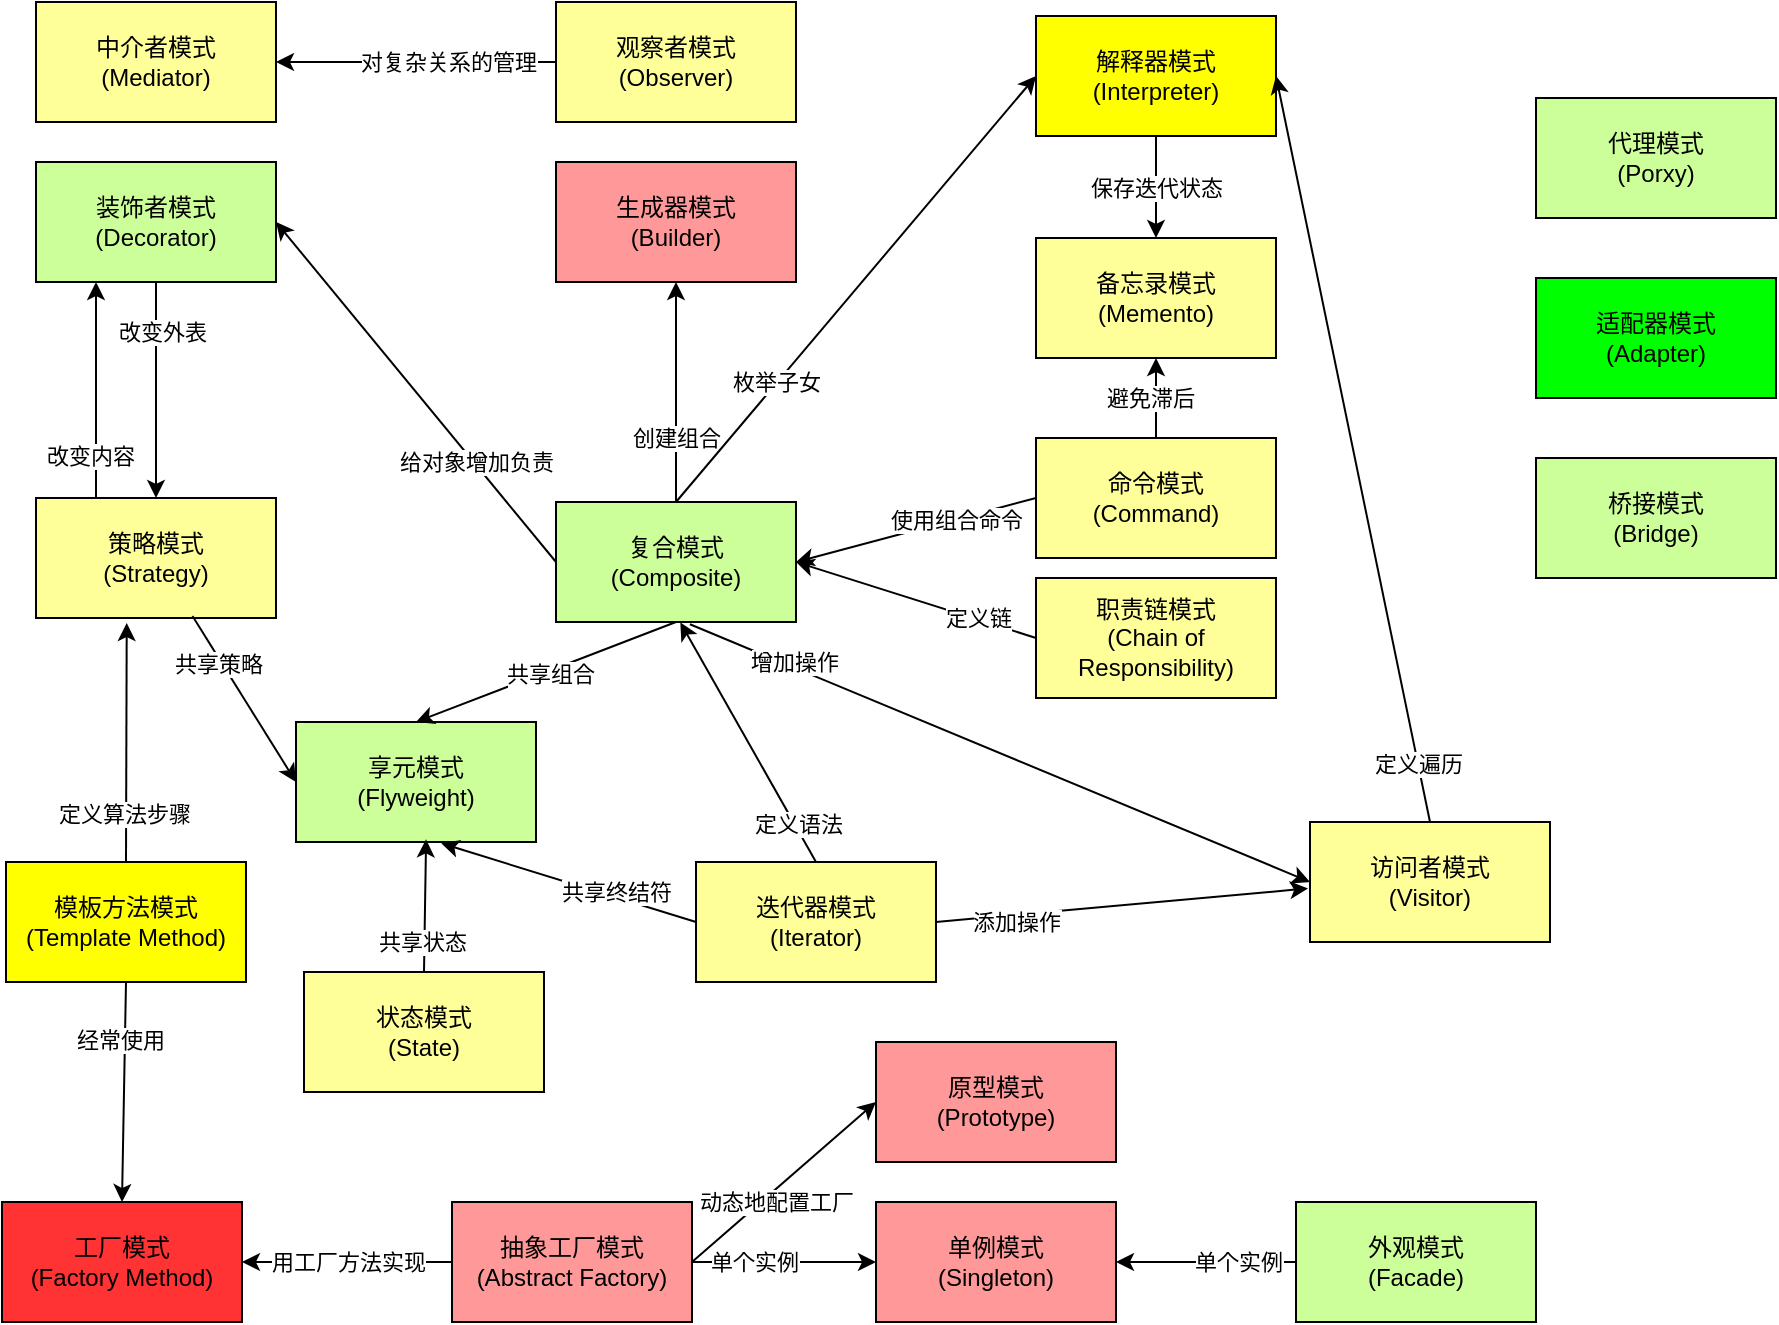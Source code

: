 <mxfile version="25.0.3" pages="2">
  <diagram name="第 1 页" id="Ho0vgd_c31An1L-lf6Qb">
    <mxGraphModel dx="1434" dy="746" grid="1" gridSize="10" guides="1" tooltips="1" connect="1" arrows="1" fold="1" page="1" pageScale="1" pageWidth="1169" pageHeight="827" math="0" shadow="0">
      <root>
        <mxCell id="0" />
        <mxCell id="1" parent="0" />
        <mxCell id="WCWOjx-EPAUKfSYl9QfT-1" value="工厂模式&lt;div&gt;(Factory Method)&lt;/div&gt;" style="rounded=0;whiteSpace=wrap;html=1;fillColor=#FF3333;" vertex="1" parent="1">
          <mxGeometry x="53" y="640" width="120" height="60" as="geometry" />
        </mxCell>
        <mxCell id="WCWOjx-EPAUKfSYl9QfT-2" value="抽象工厂模式(Abstract Factory)" style="rounded=0;whiteSpace=wrap;html=1;fillColor=#FF9999;" vertex="1" parent="1">
          <mxGeometry x="278" y="640" width="120" height="60" as="geometry" />
        </mxCell>
        <mxCell id="WCWOjx-EPAUKfSYl9QfT-3" value="生成器模式&lt;div&gt;(Builder)&lt;/div&gt;" style="rounded=0;whiteSpace=wrap;html=1;fillColor=#FF9999;gradientColor=none;" vertex="1" parent="1">
          <mxGeometry x="330" y="120" width="120" height="60" as="geometry" />
        </mxCell>
        <mxCell id="WCWOjx-EPAUKfSYl9QfT-4" value="原型模式&lt;div&gt;(Prototype)&lt;/div&gt;" style="rounded=0;whiteSpace=wrap;html=1;fillColor=#FF9999;" vertex="1" parent="1">
          <mxGeometry x="490" y="560" width="120" height="60" as="geometry" />
        </mxCell>
        <mxCell id="WCWOjx-EPAUKfSYl9QfT-5" value="单例模式&lt;div&gt;(Singleton)&lt;/div&gt;" style="rounded=0;whiteSpace=wrap;html=1;fillColor=#FF9999;" vertex="1" parent="1">
          <mxGeometry x="490" y="640" width="120" height="60" as="geometry" />
        </mxCell>
        <mxCell id="WCWOjx-EPAUKfSYl9QfT-6" value="适配器模式&lt;div&gt;(Adapter)&lt;/div&gt;" style="rounded=0;whiteSpace=wrap;html=1;fillColor=#00FF00;" vertex="1" parent="1">
          <mxGeometry x="820" y="178" width="120" height="60" as="geometry" />
        </mxCell>
        <mxCell id="WCWOjx-EPAUKfSYl9QfT-7" value="桥接模式&lt;div&gt;(Bridge)&lt;/div&gt;" style="rounded=0;whiteSpace=wrap;html=1;fillColor=#CCFF99;" vertex="1" parent="1">
          <mxGeometry x="820" y="268" width="120" height="60" as="geometry" />
        </mxCell>
        <mxCell id="WCWOjx-EPAUKfSYl9QfT-8" value="复合模式&lt;div&gt;(Composite)&lt;/div&gt;" style="rounded=0;whiteSpace=wrap;html=1;fillColor=#CCFF99;" vertex="1" parent="1">
          <mxGeometry x="330" y="290" width="120" height="60" as="geometry" />
        </mxCell>
        <mxCell id="WCWOjx-EPAUKfSYl9QfT-9" value="装饰者模式&lt;div&gt;(Decorator)&lt;/div&gt;" style="rounded=0;whiteSpace=wrap;html=1;fillColor=#CCFF99;" vertex="1" parent="1">
          <mxGeometry x="70" y="120" width="120" height="60" as="geometry" />
        </mxCell>
        <mxCell id="WCWOjx-EPAUKfSYl9QfT-10" value="外观模式&lt;div&gt;(Facade)&lt;/div&gt;" style="rounded=0;whiteSpace=wrap;html=1;fillColor=#CCFF99;" vertex="1" parent="1">
          <mxGeometry x="700" y="640" width="120" height="60" as="geometry" />
        </mxCell>
        <mxCell id="WCWOjx-EPAUKfSYl9QfT-11" value="享元模式&lt;div&gt;(Flyweight)&lt;/div&gt;" style="rounded=0;whiteSpace=wrap;html=1;fillColor=#CCFF99;" vertex="1" parent="1">
          <mxGeometry x="200" y="400" width="120" height="60" as="geometry" />
        </mxCell>
        <mxCell id="WCWOjx-EPAUKfSYl9QfT-12" value="代理模式&lt;div&gt;(Porxy)&lt;/div&gt;" style="rounded=0;whiteSpace=wrap;html=1;fillColor=#CCFF99;" vertex="1" parent="1">
          <mxGeometry x="820" y="88" width="120" height="60" as="geometry" />
        </mxCell>
        <mxCell id="WCWOjx-EPAUKfSYl9QfT-13" value="解释器模式(Interpreter)" style="rounded=0;whiteSpace=wrap;html=1;fillColor=#FFFF00;" vertex="1" parent="1">
          <mxGeometry x="570" y="47" width="120" height="60" as="geometry" />
        </mxCell>
        <mxCell id="WCWOjx-EPAUKfSYl9QfT-14" value="模板方法模式(Template Method)" style="rounded=0;whiteSpace=wrap;html=1;fillColor=#FFFF00;" vertex="1" parent="1">
          <mxGeometry x="55" y="470" width="120" height="60" as="geometry" />
        </mxCell>
        <mxCell id="WCWOjx-EPAUKfSYl9QfT-15" value="职责链模式&lt;div&gt;(Chain of Responsibility)&lt;/div&gt;" style="rounded=0;whiteSpace=wrap;html=1;fillColor=#FFFF99;" vertex="1" parent="1">
          <mxGeometry x="570" y="328" width="120" height="60" as="geometry" />
        </mxCell>
        <mxCell id="WCWOjx-EPAUKfSYl9QfT-16" value="命令模式&lt;div&gt;(Command)&lt;/div&gt;" style="rounded=0;whiteSpace=wrap;html=1;fillColor=#FFFF99;" vertex="1" parent="1">
          <mxGeometry x="570" y="258" width="120" height="60" as="geometry" />
        </mxCell>
        <mxCell id="WCWOjx-EPAUKfSYl9QfT-17" value="迭代器模式&lt;div&gt;(Iterator)&lt;/div&gt;" style="rounded=0;whiteSpace=wrap;html=1;fillColor=#FFFF99;" vertex="1" parent="1">
          <mxGeometry x="400" y="470" width="120" height="60" as="geometry" />
        </mxCell>
        <mxCell id="WCWOjx-EPAUKfSYl9QfT-18" value="中介者模式&lt;div&gt;(Mediator)&lt;/div&gt;" style="rounded=0;whiteSpace=wrap;html=1;fillColor=#FFFF99;" vertex="1" parent="1">
          <mxGeometry x="70" y="40" width="120" height="60" as="geometry" />
        </mxCell>
        <mxCell id="WCWOjx-EPAUKfSYl9QfT-19" value="备忘录模式&lt;div&gt;(Memento)&lt;/div&gt;" style="rounded=0;whiteSpace=wrap;html=1;fillColor=#FFFF99;" vertex="1" parent="1">
          <mxGeometry x="570" y="158" width="120" height="60" as="geometry" />
        </mxCell>
        <mxCell id="WCWOjx-EPAUKfSYl9QfT-20" value="观察者模式&lt;div&gt;(Observer)&lt;/div&gt;" style="rounded=0;whiteSpace=wrap;html=1;fillColor=#FFFF99;" vertex="1" parent="1">
          <mxGeometry x="330" y="40" width="120" height="60" as="geometry" />
        </mxCell>
        <mxCell id="WCWOjx-EPAUKfSYl9QfT-21" value="状态模式&lt;div&gt;(State)&lt;/div&gt;" style="rounded=0;whiteSpace=wrap;html=1;fillColor=#FFFF99;" vertex="1" parent="1">
          <mxGeometry x="204" y="525" width="120" height="60" as="geometry" />
        </mxCell>
        <mxCell id="WCWOjx-EPAUKfSYl9QfT-22" value="策略模式&lt;div&gt;(Strategy)&lt;/div&gt;" style="rounded=0;whiteSpace=wrap;html=1;fillColor=#FFFF99;" vertex="1" parent="1">
          <mxGeometry x="70" y="288" width="120" height="60" as="geometry" />
        </mxCell>
        <mxCell id="WCWOjx-EPAUKfSYl9QfT-23" value="访问者模式&lt;div&gt;(Visitor)&lt;/div&gt;" style="rounded=0;whiteSpace=wrap;html=1;fillColor=#FFFF99;" vertex="1" parent="1">
          <mxGeometry x="707" y="450" width="120" height="60" as="geometry" />
        </mxCell>
        <mxCell id="WCWOjx-EPAUKfSYl9QfT-24" value="" style="endArrow=classic;html=1;rounded=0;entryX=0.5;entryY=1;entryDx=0;entryDy=0;exitX=0.5;exitY=0;exitDx=0;exitDy=0;" edge="1" parent="1" source="WCWOjx-EPAUKfSYl9QfT-8" target="WCWOjx-EPAUKfSYl9QfT-3">
          <mxGeometry width="50" height="50" relative="1" as="geometry">
            <mxPoint x="460" y="140" as="sourcePoint" />
            <mxPoint x="510" y="90" as="targetPoint" />
          </mxGeometry>
        </mxCell>
        <mxCell id="WCWOjx-EPAUKfSYl9QfT-25" value="创建组合" style="edgeLabel;html=1;align=center;verticalAlign=middle;resizable=0;points=[];" vertex="1" connectable="0" parent="WCWOjx-EPAUKfSYl9QfT-24">
          <mxGeometry x="0.006" y="1" relative="1" as="geometry">
            <mxPoint x="1" y="23" as="offset" />
          </mxGeometry>
        </mxCell>
        <mxCell id="WCWOjx-EPAUKfSYl9QfT-26" value="" style="endArrow=classic;html=1;rounded=0;entryX=0;entryY=0.5;entryDx=0;entryDy=0;exitX=0.5;exitY=0;exitDx=0;exitDy=0;exitPerimeter=0;" edge="1" parent="1" source="WCWOjx-EPAUKfSYl9QfT-8" target="WCWOjx-EPAUKfSYl9QfT-13">
          <mxGeometry width="50" height="50" relative="1" as="geometry">
            <mxPoint x="390" y="250" as="sourcePoint" />
            <mxPoint x="440" y="200" as="targetPoint" />
          </mxGeometry>
        </mxCell>
        <mxCell id="WCWOjx-EPAUKfSYl9QfT-27" value="枚举子女" style="edgeLabel;html=1;align=center;verticalAlign=middle;resizable=0;points=[];" vertex="1" connectable="0" parent="WCWOjx-EPAUKfSYl9QfT-26">
          <mxGeometry x="-0.05" y="-2" relative="1" as="geometry">
            <mxPoint x="-37" y="40" as="offset" />
          </mxGeometry>
        </mxCell>
        <mxCell id="WCWOjx-EPAUKfSYl9QfT-28" value="" style="endArrow=classic;html=1;rounded=0;exitX=0.5;exitY=1;exitDx=0;exitDy=0;" edge="1" parent="1" source="WCWOjx-EPAUKfSYl9QfT-13" target="WCWOjx-EPAUKfSYl9QfT-19">
          <mxGeometry width="50" height="50" relative="1" as="geometry">
            <mxPoint x="390" y="105" as="sourcePoint" />
            <mxPoint x="440" y="55" as="targetPoint" />
          </mxGeometry>
        </mxCell>
        <mxCell id="WCWOjx-EPAUKfSYl9QfT-29" value="保存迭代状态" style="edgeLabel;html=1;align=center;verticalAlign=middle;resizable=0;points=[];" vertex="1" connectable="0" parent="WCWOjx-EPAUKfSYl9QfT-28">
          <mxGeometry x="-0.04" y="1" relative="1" as="geometry">
            <mxPoint x="-1" y="1" as="offset" />
          </mxGeometry>
        </mxCell>
        <mxCell id="WCWOjx-EPAUKfSYl9QfT-30" value="" style="endArrow=classic;html=1;rounded=0;entryX=1;entryY=0.5;entryDx=0;entryDy=0;exitX=0;exitY=0.5;exitDx=0;exitDy=0;" edge="1" parent="1" source="WCWOjx-EPAUKfSYl9QfT-8" target="WCWOjx-EPAUKfSYl9QfT-9">
          <mxGeometry width="50" height="50" relative="1" as="geometry">
            <mxPoint x="210" y="330" as="sourcePoint" />
            <mxPoint x="260" y="280" as="targetPoint" />
          </mxGeometry>
        </mxCell>
        <mxCell id="WCWOjx-EPAUKfSYl9QfT-31" value="给对象增加负责" style="edgeLabel;html=1;align=center;verticalAlign=middle;resizable=0;points=[];" vertex="1" connectable="0" parent="WCWOjx-EPAUKfSYl9QfT-30">
          <mxGeometry x="0.208" y="-1" relative="1" as="geometry">
            <mxPoint x="44" y="53" as="offset" />
          </mxGeometry>
        </mxCell>
        <mxCell id="WCWOjx-EPAUKfSYl9QfT-32" value="" style="endArrow=classic;html=1;rounded=0;entryX=1;entryY=0.5;entryDx=0;entryDy=0;exitX=0;exitY=0.5;exitDx=0;exitDy=0;" edge="1" parent="1" source="WCWOjx-EPAUKfSYl9QfT-16" target="WCWOjx-EPAUKfSYl9QfT-8">
          <mxGeometry width="50" height="50" relative="1" as="geometry">
            <mxPoint x="490" y="210" as="sourcePoint" />
            <mxPoint x="540" y="160" as="targetPoint" />
          </mxGeometry>
        </mxCell>
        <mxCell id="WCWOjx-EPAUKfSYl9QfT-33" value="使用组合命令" style="edgeLabel;html=1;align=center;verticalAlign=middle;resizable=0;points=[];" vertex="1" connectable="0" parent="WCWOjx-EPAUKfSYl9QfT-32">
          <mxGeometry x="0.092" y="1" relative="1" as="geometry">
            <mxPoint x="25" y="-8" as="offset" />
          </mxGeometry>
        </mxCell>
        <mxCell id="WCWOjx-EPAUKfSYl9QfT-34" value="" style="endArrow=classic;html=1;rounded=0;entryX=0.5;entryY=1;entryDx=0;entryDy=0;exitX=0.5;exitY=0;exitDx=0;exitDy=0;" edge="1" parent="1" source="WCWOjx-EPAUKfSYl9QfT-16" target="WCWOjx-EPAUKfSYl9QfT-19">
          <mxGeometry width="50" height="50" relative="1" as="geometry">
            <mxPoint x="660" y="178" as="sourcePoint" />
            <mxPoint x="710" y="128" as="targetPoint" />
          </mxGeometry>
        </mxCell>
        <mxCell id="WCWOjx-EPAUKfSYl9QfT-35" value="避免滞后" style="edgeLabel;html=1;align=center;verticalAlign=middle;resizable=0;points=[];" vertex="1" connectable="0" parent="WCWOjx-EPAUKfSYl9QfT-34">
          <mxGeometry x="-0.006" y="3" relative="1" as="geometry">
            <mxPoint as="offset" />
          </mxGeometry>
        </mxCell>
        <mxCell id="WCWOjx-EPAUKfSYl9QfT-36" value="" style="endArrow=classic;html=1;rounded=0;exitX=0;exitY=0.5;exitDx=0;exitDy=0;entryX=1;entryY=0.5;entryDx=0;entryDy=0;" edge="1" parent="1" source="WCWOjx-EPAUKfSYl9QfT-15" target="WCWOjx-EPAUKfSYl9QfT-8">
          <mxGeometry width="50" height="50" relative="1" as="geometry">
            <mxPoint x="470" y="150" as="sourcePoint" />
            <mxPoint x="520" y="100" as="targetPoint" />
          </mxGeometry>
        </mxCell>
        <mxCell id="WCWOjx-EPAUKfSYl9QfT-37" value="定义链" style="edgeLabel;html=1;align=center;verticalAlign=middle;resizable=0;points=[];" vertex="1" connectable="0" parent="WCWOjx-EPAUKfSYl9QfT-36">
          <mxGeometry x="0.017" y="-1" relative="1" as="geometry">
            <mxPoint x="31" y="10" as="offset" />
          </mxGeometry>
        </mxCell>
        <mxCell id="WCWOjx-EPAUKfSYl9QfT-38" value="" style="endArrow=classic;html=1;rounded=0;exitX=0.558;exitY=1.019;exitDx=0;exitDy=0;entryX=0;entryY=0.5;entryDx=0;entryDy=0;exitPerimeter=0;" edge="1" parent="1" source="WCWOjx-EPAUKfSYl9QfT-8" target="WCWOjx-EPAUKfSYl9QfT-23">
          <mxGeometry width="50" height="50" relative="1" as="geometry">
            <mxPoint x="480" y="160" as="sourcePoint" />
            <mxPoint x="530" y="110" as="targetPoint" />
          </mxGeometry>
        </mxCell>
        <mxCell id="WCWOjx-EPAUKfSYl9QfT-39" value="增加操作" style="edgeLabel;html=1;align=center;verticalAlign=middle;resizable=0;points=[];" vertex="1" connectable="0" parent="WCWOjx-EPAUKfSYl9QfT-38">
          <mxGeometry x="0.028" relative="1" as="geometry">
            <mxPoint x="-107" y="-48" as="offset" />
          </mxGeometry>
        </mxCell>
        <mxCell id="WCWOjx-EPAUKfSYl9QfT-40" value="" style="endArrow=classic;html=1;rounded=0;exitX=0.5;exitY=0;exitDx=0;exitDy=0;entryX=0.518;entryY=1.003;entryDx=0;entryDy=0;entryPerimeter=0;" edge="1" parent="1" source="WCWOjx-EPAUKfSYl9QfT-17" target="WCWOjx-EPAUKfSYl9QfT-8">
          <mxGeometry width="50" height="50" relative="1" as="geometry">
            <mxPoint x="490" y="170" as="sourcePoint" />
            <mxPoint x="390" y="350" as="targetPoint" />
          </mxGeometry>
        </mxCell>
        <mxCell id="WCWOjx-EPAUKfSYl9QfT-41" value="定义语法" style="edgeLabel;html=1;align=center;verticalAlign=middle;resizable=0;points=[];" vertex="1" connectable="0" parent="WCWOjx-EPAUKfSYl9QfT-40">
          <mxGeometry x="-0.118" y="2" relative="1" as="geometry">
            <mxPoint x="22" y="32" as="offset" />
          </mxGeometry>
        </mxCell>
        <mxCell id="WCWOjx-EPAUKfSYl9QfT-42" value="" style="endArrow=classic;html=1;rounded=0;exitX=0.5;exitY=1;exitDx=0;exitDy=0;entryX=0.5;entryY=0;entryDx=0;entryDy=0;" edge="1" parent="1" source="WCWOjx-EPAUKfSYl9QfT-8" target="WCWOjx-EPAUKfSYl9QfT-11">
          <mxGeometry width="50" height="50" relative="1" as="geometry">
            <mxPoint x="500" y="180" as="sourcePoint" />
            <mxPoint x="550" y="130" as="targetPoint" />
          </mxGeometry>
        </mxCell>
        <mxCell id="WCWOjx-EPAUKfSYl9QfT-43" value="共享组合" style="edgeLabel;html=1;align=center;verticalAlign=middle;resizable=0;points=[];" vertex="1" connectable="0" parent="WCWOjx-EPAUKfSYl9QfT-42">
          <mxGeometry x="-0.014" y="1" relative="1" as="geometry">
            <mxPoint as="offset" />
          </mxGeometry>
        </mxCell>
        <mxCell id="WCWOjx-EPAUKfSYl9QfT-44" value="" style="endArrow=classic;html=1;rounded=0;exitX=0.5;exitY=1;exitDx=0;exitDy=0;entryX=0.5;entryY=0;entryDx=0;entryDy=0;" edge="1" parent="1" source="WCWOjx-EPAUKfSYl9QfT-9" target="WCWOjx-EPAUKfSYl9QfT-22">
          <mxGeometry width="50" height="50" relative="1" as="geometry">
            <mxPoint x="470" y="160" as="sourcePoint" />
            <mxPoint x="520" y="110" as="targetPoint" />
          </mxGeometry>
        </mxCell>
        <mxCell id="WCWOjx-EPAUKfSYl9QfT-45" value="改变外表" style="edgeLabel;html=1;align=center;verticalAlign=middle;resizable=0;points=[];" vertex="1" connectable="0" parent="WCWOjx-EPAUKfSYl9QfT-44">
          <mxGeometry x="-0.223" y="3" relative="1" as="geometry">
            <mxPoint y="-17" as="offset" />
          </mxGeometry>
        </mxCell>
        <mxCell id="WCWOjx-EPAUKfSYl9QfT-46" value="" style="endArrow=classic;html=1;rounded=0;entryX=-0.008;entryY=0.554;entryDx=0;entryDy=0;exitX=1;exitY=0.5;exitDx=0;exitDy=0;entryPerimeter=0;" edge="1" parent="1" source="WCWOjx-EPAUKfSYl9QfT-17" target="WCWOjx-EPAUKfSYl9QfT-23">
          <mxGeometry width="50" height="50" relative="1" as="geometry">
            <mxPoint x="420" y="600" as="sourcePoint" />
            <mxPoint x="530" y="120" as="targetPoint" />
          </mxGeometry>
        </mxCell>
        <mxCell id="WCWOjx-EPAUKfSYl9QfT-47" value="添加操作" style="edgeLabel;html=1;align=center;verticalAlign=middle;resizable=0;points=[];" vertex="1" connectable="0" parent="WCWOjx-EPAUKfSYl9QfT-46">
          <mxGeometry x="-0.232" y="-2" relative="1" as="geometry">
            <mxPoint x="-32" y="4" as="offset" />
          </mxGeometry>
        </mxCell>
        <mxCell id="WCWOjx-EPAUKfSYl9QfT-48" value="" style="endArrow=classic;html=1;rounded=0;exitX=0.5;exitY=0;exitDx=0;exitDy=0;entryX=1;entryY=0.5;entryDx=0;entryDy=0;" edge="1" parent="1" source="WCWOjx-EPAUKfSYl9QfT-23" target="WCWOjx-EPAUKfSYl9QfT-13">
          <mxGeometry width="50" height="50" relative="1" as="geometry">
            <mxPoint x="490" y="180" as="sourcePoint" />
            <mxPoint x="540" y="130" as="targetPoint" />
          </mxGeometry>
        </mxCell>
        <mxCell id="WCWOjx-EPAUKfSYl9QfT-49" value="定义遍历" style="edgeLabel;html=1;align=center;verticalAlign=middle;resizable=0;points=[];" vertex="1" connectable="0" parent="WCWOjx-EPAUKfSYl9QfT-48">
          <mxGeometry x="-0.676" y="-1" relative="1" as="geometry">
            <mxPoint x="5" y="31" as="offset" />
          </mxGeometry>
        </mxCell>
        <mxCell id="WCWOjx-EPAUKfSYl9QfT-50" value="" style="endArrow=classic;html=1;rounded=0;exitX=0.5;exitY=0;exitDx=0;exitDy=0;entryX=0.542;entryY=0.978;entryDx=0;entryDy=0;entryPerimeter=0;" edge="1" parent="1" source="WCWOjx-EPAUKfSYl9QfT-21" target="WCWOjx-EPAUKfSYl9QfT-11">
          <mxGeometry width="50" height="50" relative="1" as="geometry">
            <mxPoint x="285" y="670" as="sourcePoint" />
            <mxPoint x="330" y="440" as="targetPoint" />
          </mxGeometry>
        </mxCell>
        <mxCell id="WCWOjx-EPAUKfSYl9QfT-51" value="共享状态" style="edgeLabel;html=1;align=center;verticalAlign=middle;resizable=0;points=[];" vertex="1" connectable="0" parent="WCWOjx-EPAUKfSYl9QfT-50">
          <mxGeometry x="-0.791" y="2" relative="1" as="geometry">
            <mxPoint x="1" y="-8" as="offset" />
          </mxGeometry>
        </mxCell>
        <mxCell id="WCWOjx-EPAUKfSYl9QfT-52" value="" style="endArrow=classic;html=1;rounded=0;exitX=0.5;exitY=0;exitDx=0;exitDy=0;entryX=0.378;entryY=1.042;entryDx=0;entryDy=0;entryPerimeter=0;" edge="1" parent="1" source="WCWOjx-EPAUKfSYl9QfT-14" target="WCWOjx-EPAUKfSYl9QfT-22">
          <mxGeometry width="50" height="50" relative="1" as="geometry">
            <mxPoint x="210" y="620" as="sourcePoint" />
            <mxPoint x="260" y="570" as="targetPoint" />
          </mxGeometry>
        </mxCell>
        <mxCell id="WCWOjx-EPAUKfSYl9QfT-53" value="定义算法步骤" style="edgeLabel;html=1;align=center;verticalAlign=middle;resizable=0;points=[];" vertex="1" connectable="0" parent="WCWOjx-EPAUKfSYl9QfT-52">
          <mxGeometry x="-0.168" y="1" relative="1" as="geometry">
            <mxPoint y="25" as="offset" />
          </mxGeometry>
        </mxCell>
        <mxCell id="WCWOjx-EPAUKfSYl9QfT-54" value="" style="endArrow=classic;html=1;rounded=0;exitX=0.652;exitY=0.983;exitDx=0;exitDy=0;entryX=0;entryY=0.5;entryDx=0;entryDy=0;exitPerimeter=0;" edge="1" parent="1" source="WCWOjx-EPAUKfSYl9QfT-22" target="WCWOjx-EPAUKfSYl9QfT-11">
          <mxGeometry width="50" height="50" relative="1" as="geometry">
            <mxPoint x="490" y="180" as="sourcePoint" />
            <mxPoint x="540" y="130" as="targetPoint" />
          </mxGeometry>
        </mxCell>
        <mxCell id="WCWOjx-EPAUKfSYl9QfT-55" value="共享策略" style="edgeLabel;html=1;align=center;verticalAlign=middle;resizable=0;points=[];" vertex="1" connectable="0" parent="WCWOjx-EPAUKfSYl9QfT-54">
          <mxGeometry x="-0.009" relative="1" as="geometry">
            <mxPoint x="-13" y="-17" as="offset" />
          </mxGeometry>
        </mxCell>
        <mxCell id="WCWOjx-EPAUKfSYl9QfT-56" value="" style="endArrow=classic;html=1;rounded=0;exitX=0;exitY=0.5;exitDx=0;exitDy=0;entryX=1;entryY=0.5;entryDx=0;entryDy=0;" edge="1" parent="1" source="WCWOjx-EPAUKfSYl9QfT-10" target="WCWOjx-EPAUKfSYl9QfT-5">
          <mxGeometry width="50" height="50" relative="1" as="geometry">
            <mxPoint x="-230" y="1080" as="sourcePoint" />
            <mxPoint x="-180" y="1030" as="targetPoint" />
          </mxGeometry>
        </mxCell>
        <mxCell id="WCWOjx-EPAUKfSYl9QfT-57" value="单个实例" style="edgeLabel;html=1;align=center;verticalAlign=middle;resizable=0;points=[];" vertex="1" connectable="0" parent="WCWOjx-EPAUKfSYl9QfT-56">
          <mxGeometry x="-0.055" relative="1" as="geometry">
            <mxPoint x="13" as="offset" />
          </mxGeometry>
        </mxCell>
        <mxCell id="WCWOjx-EPAUKfSYl9QfT-58" value="" style="endArrow=classic;html=1;rounded=0;entryX=0.605;entryY=1.011;entryDx=0;entryDy=0;entryPerimeter=0;exitX=0;exitY=0.5;exitDx=0;exitDy=0;" edge="1" parent="1" source="WCWOjx-EPAUKfSYl9QfT-17" target="WCWOjx-EPAUKfSYl9QfT-11">
          <mxGeometry width="50" height="50" relative="1" as="geometry">
            <mxPoint x="400" y="740" as="sourcePoint" />
            <mxPoint x="450" y="690" as="targetPoint" />
          </mxGeometry>
        </mxCell>
        <mxCell id="WCWOjx-EPAUKfSYl9QfT-59" value="共享终结符" style="edgeLabel;html=1;align=center;verticalAlign=middle;resizable=0;points=[];" vertex="1" connectable="0" parent="WCWOjx-EPAUKfSYl9QfT-58">
          <mxGeometry x="-0.082" y="3" relative="1" as="geometry">
            <mxPoint x="19" as="offset" />
          </mxGeometry>
        </mxCell>
        <mxCell id="WCWOjx-EPAUKfSYl9QfT-60" value="" style="endArrow=classic;html=1;rounded=0;exitX=0;exitY=0.5;exitDx=0;exitDy=0;entryX=1;entryY=0.5;entryDx=0;entryDy=0;" edge="1" parent="1" source="WCWOjx-EPAUKfSYl9QfT-20" target="WCWOjx-EPAUKfSYl9QfT-18">
          <mxGeometry width="50" height="50" relative="1" as="geometry">
            <mxPoint x="-50" y="80" as="sourcePoint" />
            <mxPoint y="30" as="targetPoint" />
          </mxGeometry>
        </mxCell>
        <mxCell id="WCWOjx-EPAUKfSYl9QfT-61" value="对复杂关系的管理" style="edgeLabel;html=1;align=center;verticalAlign=middle;resizable=0;points=[];" vertex="1" connectable="0" parent="WCWOjx-EPAUKfSYl9QfT-60">
          <mxGeometry x="0.145" y="2" relative="1" as="geometry">
            <mxPoint x="26" y="-2" as="offset" />
          </mxGeometry>
        </mxCell>
        <mxCell id="WCWOjx-EPAUKfSYl9QfT-62" value="" style="endArrow=classic;html=1;rounded=0;exitX=1;exitY=0.5;exitDx=0;exitDy=0;entryX=0;entryY=0.5;entryDx=0;entryDy=0;" edge="1" parent="1" source="WCWOjx-EPAUKfSYl9QfT-2" target="WCWOjx-EPAUKfSYl9QfT-4">
          <mxGeometry width="50" height="50" relative="1" as="geometry">
            <mxPoint x="500" y="780" as="sourcePoint" />
            <mxPoint x="600" y="850" as="targetPoint" />
          </mxGeometry>
        </mxCell>
        <mxCell id="WCWOjx-EPAUKfSYl9QfT-63" value="动态地配置工厂" style="edgeLabel;html=1;align=center;verticalAlign=middle;resizable=0;points=[];" vertex="1" connectable="0" parent="WCWOjx-EPAUKfSYl9QfT-62">
          <mxGeometry x="0.187" y="1" relative="1" as="geometry">
            <mxPoint x="-12" y="18" as="offset" />
          </mxGeometry>
        </mxCell>
        <mxCell id="WCWOjx-EPAUKfSYl9QfT-64" value="" style="endArrow=classic;html=1;rounded=0;entryX=1;entryY=0.5;entryDx=0;entryDy=0;exitX=0;exitY=0.5;exitDx=0;exitDy=0;" edge="1" parent="1" source="WCWOjx-EPAUKfSYl9QfT-2" target="WCWOjx-EPAUKfSYl9QfT-1">
          <mxGeometry width="50" height="50" relative="1" as="geometry">
            <mxPoint x="400" y="700" as="sourcePoint" />
            <mxPoint x="400" y="860" as="targetPoint" />
          </mxGeometry>
        </mxCell>
        <mxCell id="WCWOjx-EPAUKfSYl9QfT-65" value="用工厂方法实现" style="edgeLabel;html=1;align=center;verticalAlign=middle;resizable=0;points=[];" vertex="1" connectable="0" parent="WCWOjx-EPAUKfSYl9QfT-64">
          <mxGeometry x="-0.776" y="2" relative="1" as="geometry">
            <mxPoint x="-40" y="-2" as="offset" />
          </mxGeometry>
        </mxCell>
        <mxCell id="WCWOjx-EPAUKfSYl9QfT-66" value="" style="endArrow=classic;html=1;rounded=0;entryX=0.5;entryY=0;entryDx=0;entryDy=0;exitX=0.5;exitY=1;exitDx=0;exitDy=0;" edge="1" parent="1" source="WCWOjx-EPAUKfSYl9QfT-14" target="WCWOjx-EPAUKfSYl9QfT-1">
          <mxGeometry width="50" height="50" relative="1" as="geometry">
            <mxPoint x="286" y="730" as="sourcePoint" />
            <mxPoint x="336" y="680" as="targetPoint" />
          </mxGeometry>
        </mxCell>
        <mxCell id="WCWOjx-EPAUKfSYl9QfT-67" value="经常使用" style="edgeLabel;html=1;align=center;verticalAlign=middle;resizable=0;points=[];" vertex="1" connectable="0" parent="WCWOjx-EPAUKfSYl9QfT-66">
          <mxGeometry x="0.075" y="-2" relative="1" as="geometry">
            <mxPoint y="-30" as="offset" />
          </mxGeometry>
        </mxCell>
        <mxCell id="WCWOjx-EPAUKfSYl9QfT-68" value="" style="endArrow=classic;html=1;rounded=0;entryX=0;entryY=0.5;entryDx=0;entryDy=0;exitX=1;exitY=0.5;exitDx=0;exitDy=0;" edge="1" parent="1" source="WCWOjx-EPAUKfSYl9QfT-2" target="WCWOjx-EPAUKfSYl9QfT-5">
          <mxGeometry width="50" height="50" relative="1" as="geometry">
            <mxPoint x="-220" y="1090" as="sourcePoint" />
            <mxPoint x="-170" y="1040" as="targetPoint" />
          </mxGeometry>
        </mxCell>
        <mxCell id="WCWOjx-EPAUKfSYl9QfT-69" value="单个实例" style="edgeLabel;html=1;align=center;verticalAlign=middle;resizable=0;points=[];" vertex="1" connectable="0" parent="WCWOjx-EPAUKfSYl9QfT-68">
          <mxGeometry x="-0.07" relative="1" as="geometry">
            <mxPoint x="-12" as="offset" />
          </mxGeometry>
        </mxCell>
        <mxCell id="WCWOjx-EPAUKfSYl9QfT-70" value="" style="endArrow=classic;html=1;rounded=0;entryX=0.25;entryY=1;entryDx=0;entryDy=0;exitX=0.25;exitY=0;exitDx=0;exitDy=0;" edge="1" parent="1" source="WCWOjx-EPAUKfSYl9QfT-22" target="WCWOjx-EPAUKfSYl9QfT-9">
          <mxGeometry width="50" height="50" relative="1" as="geometry">
            <mxPoint x="60" y="520" as="sourcePoint" />
            <mxPoint x="60" y="535" as="targetPoint" />
          </mxGeometry>
        </mxCell>
        <mxCell id="WCWOjx-EPAUKfSYl9QfT-71" value="改变内容" style="edgeLabel;html=1;align=center;verticalAlign=middle;resizable=0;points=[];" vertex="1" connectable="0" parent="WCWOjx-EPAUKfSYl9QfT-70">
          <mxGeometry x="-0.223" y="3" relative="1" as="geometry">
            <mxPoint y="21" as="offset" />
          </mxGeometry>
        </mxCell>
      </root>
    </mxGraphModel>
  </diagram>
  <diagram id="jpXyBiwWgSPkHPzGrdik" name="第 2 页">
    <mxGraphModel dx="1647" dy="249" grid="1" gridSize="10" guides="1" tooltips="1" connect="1" arrows="1" fold="1" page="1" pageScale="1" pageWidth="1169" pageHeight="827" math="0" shadow="0">
      <root>
        <mxCell id="0" />
        <mxCell id="1" parent="0" />
        <mxCell id="yLrX47pfWROLzC0KBrJb-2" value="&lt;p style=&quot;margin:0px;margin-top:4px;text-align:center;&quot;&gt;&lt;b&gt;Client&lt;/b&gt;&lt;/p&gt;&lt;hr size=&quot;1&quot; style=&quot;border-style:solid;&quot;&gt;&lt;p style=&quot;margin:0px;margin-left:4px;&quot;&gt;+ field: Type&lt;/p&gt;&lt;hr size=&quot;1&quot; style=&quot;border-style:solid;&quot;&gt;&lt;p style=&quot;margin:0px;margin-left:4px;&quot;&gt;+ method(): Type&lt;/p&gt;" style="verticalAlign=top;align=left;overflow=fill;html=1;whiteSpace=wrap;" vertex="1" parent="1">
          <mxGeometry x="630" y="70" width="160" height="90" as="geometry" />
        </mxCell>
        <mxCell id="yLrX47pfWROLzC0KBrJb-3" value="&lt;p style=&quot;margin:0px;margin-top:4px;text-align:center;&quot;&gt;&lt;b&gt;PMWindow&lt;/b&gt;&lt;/p&gt;&lt;hr size=&quot;1&quot; style=&quot;border-style:solid;&quot;&gt;&lt;p style=&quot;margin:0px;margin-left:4px;&quot;&gt;+ field: Type&lt;/p&gt;&lt;hr size=&quot;1&quot; style=&quot;border-style:solid;&quot;&gt;&lt;p style=&quot;margin:0px;margin-left:4px;&quot;&gt;+ method(): Type&lt;/p&gt;" style="verticalAlign=top;align=left;overflow=fill;html=1;whiteSpace=wrap;" vertex="1" parent="1">
          <mxGeometry x="280" y="429" width="160" height="90" as="geometry" />
        </mxCell>
        <mxCell id="yLrX47pfWROLzC0KBrJb-4" value="&lt;p style=&quot;margin:0px;margin-top:4px;text-align:center;&quot;&gt;&lt;b&gt;Window&lt;/b&gt;&lt;/p&gt;&lt;hr size=&quot;1&quot; style=&quot;border-style:solid;&quot;&gt;&lt;p style=&quot;margin:0px;margin-left:4px;&quot;&gt;+ field: Type&lt;/p&gt;&lt;hr size=&quot;1&quot; style=&quot;border-style:solid;&quot;&gt;&lt;p style=&quot;margin:0px;margin-left:4px;&quot;&gt;+ method(): Type&lt;/p&gt;" style="verticalAlign=top;align=left;overflow=fill;html=1;whiteSpace=wrap;" vertex="1" parent="1">
          <mxGeometry x="395" y="280" width="160" height="90" as="geometry" />
        </mxCell>
        <mxCell id="yLrX47pfWROLzC0KBrJb-5" value="&lt;p style=&quot;margin:0px;margin-top:4px;text-align:center;&quot;&gt;&lt;b&gt;MotifWindow&lt;/b&gt;&lt;/p&gt;&lt;hr size=&quot;1&quot; style=&quot;border-style:solid;&quot;&gt;&lt;p style=&quot;margin:0px;margin-left:4px;&quot;&gt;+ field: Type&lt;/p&gt;&lt;hr size=&quot;1&quot; style=&quot;border-style:solid;&quot;&gt;&lt;p style=&quot;margin:0px;margin-left:4px;&quot;&gt;+ method(): Type&lt;/p&gt;" style="verticalAlign=top;align=left;overflow=fill;html=1;whiteSpace=wrap;" vertex="1" parent="1">
          <mxGeometry x="500" y="429" width="160" height="90" as="geometry" />
        </mxCell>
        <mxCell id="yLrX47pfWROLzC0KBrJb-6" value="&lt;p style=&quot;margin:0px;margin-top:4px;text-align:center;&quot;&gt;&lt;b&gt;Class&lt;/b&gt;&lt;/p&gt;&lt;hr size=&quot;1&quot; style=&quot;border-style:solid;&quot;/&gt;&lt;p style=&quot;margin:0px;margin-left:4px;&quot;&gt;+ field: Type&lt;/p&gt;&lt;hr size=&quot;1&quot; style=&quot;border-style:solid;&quot;/&gt;&lt;p style=&quot;margin:0px;margin-left:4px;&quot;&gt;+ method(): Type&lt;/p&gt;" style="verticalAlign=top;align=left;overflow=fill;html=1;whiteSpace=wrap;" vertex="1" parent="1">
          <mxGeometry x="-20" y="470" width="160" height="90" as="geometry" />
        </mxCell>
        <mxCell id="yLrX47pfWROLzC0KBrJb-7" value="&lt;p style=&quot;margin:0px;margin-top:4px;text-align:center;&quot;&gt;&lt;b&gt;Class&lt;/b&gt;&lt;/p&gt;&lt;hr size=&quot;1&quot; style=&quot;border-style:solid;&quot;/&gt;&lt;p style=&quot;margin:0px;margin-left:4px;&quot;&gt;+ field: Type&lt;/p&gt;&lt;hr size=&quot;1&quot; style=&quot;border-style:solid;&quot;/&gt;&lt;p style=&quot;margin:0px;margin-left:4px;&quot;&gt;+ method(): Type&lt;/p&gt;" style="verticalAlign=top;align=left;overflow=fill;html=1;whiteSpace=wrap;" vertex="1" parent="1">
          <mxGeometry x="-10" y="610" width="160" height="90" as="geometry" />
        </mxCell>
        <mxCell id="yLrX47pfWROLzC0KBrJb-8" value="&lt;p style=&quot;margin:0px;margin-top:4px;text-align:center;&quot;&gt;&lt;b&gt;Class&lt;/b&gt;&lt;/p&gt;&lt;hr size=&quot;1&quot; style=&quot;border-style:solid;&quot;/&gt;&lt;p style=&quot;margin:0px;margin-left:4px;&quot;&gt;+ field: Type&lt;/p&gt;&lt;hr size=&quot;1&quot; style=&quot;border-style:solid;&quot;/&gt;&lt;p style=&quot;margin:0px;margin-left:4px;&quot;&gt;+ method(): Type&lt;/p&gt;" style="verticalAlign=top;align=left;overflow=fill;html=1;whiteSpace=wrap;" vertex="1" parent="1">
          <mxGeometry x="-30" y="730" width="160" height="90" as="geometry" />
        </mxCell>
        <mxCell id="yLrX47pfWROLzC0KBrJb-9" value="&lt;p style=&quot;margin:0px;margin-top:4px;text-align:center;&quot;&gt;&lt;b&gt;PMScrollbar&lt;/b&gt;&lt;/p&gt;&lt;hr size=&quot;1&quot; style=&quot;border-style:solid;&quot;&gt;&lt;p style=&quot;margin:0px;margin-left:4px;&quot;&gt;+ field: Type&lt;/p&gt;&lt;hr size=&quot;1&quot; style=&quot;border-style:solid;&quot;&gt;&lt;p style=&quot;margin:0px;margin-left:4px;&quot;&gt;+ method(): Type&lt;/p&gt;" style="verticalAlign=top;align=left;overflow=fill;html=1;whiteSpace=wrap;" vertex="1" parent="1">
          <mxGeometry x="800" y="429" width="160" height="90" as="geometry" />
        </mxCell>
        <mxCell id="yLrX47pfWROLzC0KBrJb-10" value="&lt;p style=&quot;margin:0px;margin-top:4px;text-align:center;&quot;&gt;&lt;b&gt;Scrollbar&lt;/b&gt;&lt;/p&gt;&lt;hr size=&quot;1&quot; style=&quot;border-style:solid;&quot;&gt;&lt;p style=&quot;margin:0px;margin-left:4px;&quot;&gt;+ field: Type&lt;/p&gt;&lt;hr size=&quot;1&quot; style=&quot;border-style:solid;&quot;&gt;&lt;p style=&quot;margin:0px;margin-left:4px;&quot;&gt;+ method(): Type&lt;/p&gt;" style="verticalAlign=top;align=left;overflow=fill;html=1;whiteSpace=wrap;" vertex="1" parent="1">
          <mxGeometry x="890" y="280" width="160" height="90" as="geometry" />
        </mxCell>
        <mxCell id="yLrX47pfWROLzC0KBrJb-11" value="&lt;p style=&quot;margin:0px;margin-top:4px;text-align:center;&quot;&gt;&lt;b&gt;MotifScrollbar&lt;/b&gt;&lt;/p&gt;&lt;hr size=&quot;1&quot; style=&quot;border-style:solid;&quot;&gt;&lt;p style=&quot;margin:0px;margin-left:4px;&quot;&gt;+ field: Type&lt;/p&gt;&lt;hr size=&quot;1&quot; style=&quot;border-style:solid;&quot;&gt;&lt;p style=&quot;margin:0px;margin-left:4px;&quot;&gt;+ method(): Type&lt;/p&gt;" style="verticalAlign=top;align=left;overflow=fill;html=1;whiteSpace=wrap;" vertex="1" parent="1">
          <mxGeometry x="983" y="429" width="160" height="90" as="geometry" />
        </mxCell>
        <mxCell id="yLrX47pfWROLzC0KBrJb-16" value="" style="endArrow=block;startArrow=none;endFill=1;startFill=0;html=1;rounded=0;edgeStyle=orthogonalEdgeStyle;exitX=0.5;exitY=1;exitDx=0;exitDy=0;entryX=0.5;entryY=0;entryDx=0;entryDy=0;" edge="1" parent="1" source="yLrX47pfWROLzC0KBrJb-2" target="yLrX47pfWROLzC0KBrJb-4">
          <mxGeometry width="160" relative="1" as="geometry">
            <mxPoint x="735" y="230" as="sourcePoint" />
            <mxPoint x="895" y="230" as="targetPoint" />
          </mxGeometry>
        </mxCell>
        <mxCell id="yLrX47pfWROLzC0KBrJb-17" value="关联" style="edgeLabel;html=1;align=center;verticalAlign=middle;resizable=0;points=[];" vertex="1" connectable="0" parent="yLrX47pfWROLzC0KBrJb-16">
          <mxGeometry x="0.075" y="-1" relative="1" as="geometry">
            <mxPoint as="offset" />
          </mxGeometry>
        </mxCell>
        <mxCell id="yLrX47pfWROLzC0KBrJb-18" value="继承" style="endArrow=block;endSize=16;endFill=0;html=1;rounded=0;edgeStyle=orthogonalEdgeStyle;entryX=0.5;entryY=1;entryDx=0;entryDy=0;exitX=0.544;exitY=0.033;exitDx=0;exitDy=0;exitPerimeter=0;" edge="1" parent="1" source="yLrX47pfWROLzC0KBrJb-9" target="yLrX47pfWROLzC0KBrJb-10">
          <mxGeometry width="160" relative="1" as="geometry">
            <mxPoint x="840" y="600" as="sourcePoint" />
            <mxPoint x="1000" y="600" as="targetPoint" />
            <Array as="points">
              <mxPoint x="887" y="410" />
              <mxPoint x="970" y="410" />
            </Array>
          </mxGeometry>
        </mxCell>
        <mxCell id="yLrX47pfWROLzC0KBrJb-19" value="继承" style="endArrow=block;endSize=16;endFill=0;html=1;rounded=0;edgeStyle=orthogonalEdgeStyle;exitX=0.75;exitY=0;exitDx=0;exitDy=0;" edge="1" parent="1" source="yLrX47pfWROLzC0KBrJb-11">
          <mxGeometry width="160" relative="1" as="geometry">
            <mxPoint x="897" y="442" as="sourcePoint" />
            <mxPoint x="970" y="370" as="targetPoint" />
            <Array as="points">
              <mxPoint x="1103" y="410" />
              <mxPoint x="970" y="410" />
            </Array>
          </mxGeometry>
        </mxCell>
        <mxCell id="yLrX47pfWROLzC0KBrJb-20" value="" style="endArrow=block;startArrow=none;endFill=1;startFill=0;html=1;rounded=0;edgeStyle=orthogonalEdgeStyle;exitX=0.5;exitY=1;exitDx=0;exitDy=0;entryX=0.5;entryY=0;entryDx=0;entryDy=0;" edge="1" parent="1" source="yLrX47pfWROLzC0KBrJb-2" target="yLrX47pfWROLzC0KBrJb-10">
          <mxGeometry width="160" relative="1" as="geometry">
            <mxPoint x="485" y="180" as="sourcePoint" />
            <mxPoint x="485" y="290" as="targetPoint" />
          </mxGeometry>
        </mxCell>
        <mxCell id="yLrX47pfWROLzC0KBrJb-21" value="关联" style="edgeLabel;html=1;align=center;verticalAlign=middle;resizable=0;points=[];" vertex="1" connectable="0" parent="yLrX47pfWROLzC0KBrJb-20">
          <mxGeometry x="0.075" y="-1" relative="1" as="geometry">
            <mxPoint as="offset" />
          </mxGeometry>
        </mxCell>
        <mxCell id="yLrX47pfWROLzC0KBrJb-22" value="继承" style="endArrow=block;endSize=16;endFill=0;html=1;rounded=0;edgeStyle=orthogonalEdgeStyle;entryX=0.5;entryY=1;entryDx=0;entryDy=0;exitX=0.5;exitY=0;exitDx=0;exitDy=0;" edge="1" parent="1" source="yLrX47pfWROLzC0KBrJb-3" target="yLrX47pfWROLzC0KBrJb-4">
          <mxGeometry width="160" relative="1" as="geometry">
            <mxPoint x="390" y="602" as="sourcePoint" />
            <mxPoint x="473" y="540" as="targetPoint" />
            <Array as="points">
              <mxPoint x="360" y="400" />
              <mxPoint x="475" y="400" />
            </Array>
          </mxGeometry>
        </mxCell>
        <mxCell id="yLrX47pfWROLzC0KBrJb-23" value="继承" style="endArrow=block;endSize=16;endFill=0;html=1;rounded=0;edgeStyle=orthogonalEdgeStyle;exitX=0.5;exitY=0;exitDx=0;exitDy=0;entryX=0.498;entryY=0.989;entryDx=0;entryDy=0;entryPerimeter=0;" edge="1" parent="1" source="yLrX47pfWROLzC0KBrJb-5" target="yLrX47pfWROLzC0KBrJb-4">
          <mxGeometry width="160" relative="1" as="geometry">
            <mxPoint x="370" y="439" as="sourcePoint" />
            <mxPoint x="530" y="400" as="targetPoint" />
            <Array as="points">
              <mxPoint x="580" y="400" />
              <mxPoint x="475" y="400" />
              <mxPoint x="475" y="369" />
            </Array>
          </mxGeometry>
        </mxCell>
      </root>
    </mxGraphModel>
  </diagram>
</mxfile>
